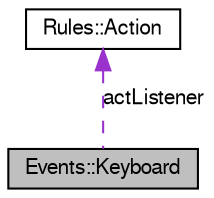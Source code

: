 digraph G
{
  edge [fontname="FreeSans",fontsize="10",labelfontname="FreeSans",labelfontsize="10"];
  node [fontname="FreeSans",fontsize="10",shape=record];
  Node1 [label="Events::Keyboard",height=0.2,width=0.4,color="black", fillcolor="grey75", style="filled" fontcolor="black"];
  Node2 -> Node1 [dir=back,color="darkorchid3",fontsize="10",style="dashed",label="actListener",fontname="FreeSans"];
  Node2 [label="Rules::Action",height=0.2,width=0.4,color="black", fillcolor="white", style="filled",URL="$class_rules_1_1_action.html"];
}

